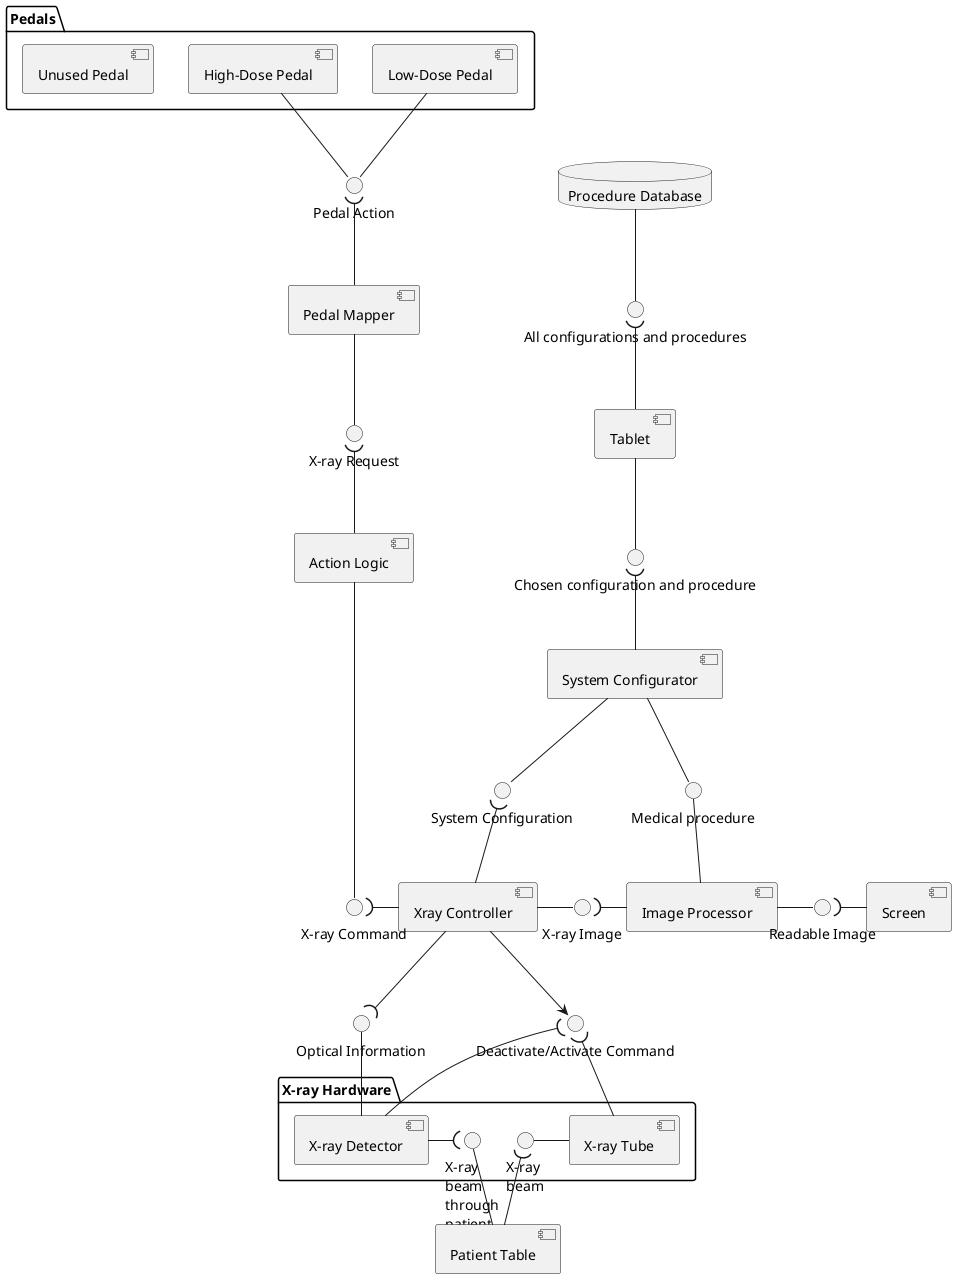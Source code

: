 @startuml
top to bottom direction
component "Patient Table" as pt

package Pedals{
component "Low-Dose Pedal" as p1
component "High-Dose Pedal" as p2
component "Unused Pedal" as p3
}

package "X-ray Hardware"{
component "X-ray Tube" as xt
component "X-ray Detector" as xd

interface "X-ray\nbeam" as Xray1
interface "X-ray\nbeam\nthrough\npatient" as Xray2
}

component Screen as scr
component Tablet as ta

component "Pedal Mapper" as pm
component "Action Logic" as al
component "Xray Controller" as xc
component "Image Processor" as ip
component "System Configurator" as sc
database "Procedure Database" as pd


interface "Optical Information" as xi
interface "Pedal Action" as pa
interface "X-ray Request" as xr
interface "X-ray Command" as xcm
interface "Deactivate/Activate Command" as dac
interface "X-ray Image" as xg
interface "Readable Image" as ri
interface "All configurations and procedures" as acas
interface "Chosen configuration and procedure" as ccas
interface "System Configuration" as syco
interface "Medical procedure" as mp

xt -left- Xray1
Xray1 )-down- pt

pt -left- Xray2
Xray2 )-left- xd
xd -up- xi


p1 -down- pa
p2 -down- pa

pa )-down- pm
pm -down- xr
xr )-down- al
al --down-- xcm
xcm )-right- xc

xc -down-> dac
dac )-down- xt
dac )-down- xd
xi )-up- xc

xc - xg
xg )- ip
ip - ri
ri )-right- scr

pd -down- acas
acas )-down- ta
ta -down- ccas
ccas )-down- sc

sc -down- syco
sc -down- mp
syco )-down- xc
mp -down- ip
@enduml
